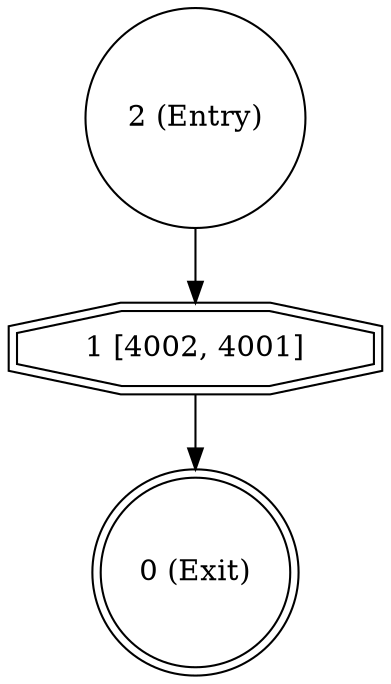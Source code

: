 strict digraph  {
0 [callees="[]", markers="[]", orderedSuccessors="[]", markType=0, label="0 (Exit)", shape=doublecircle];
1 [callees="['MARK']", markers="[4002, 4001]", orderedSuccessors="['0']", markType=3, label="1 [4002, 4001]", shape=doubleoctagon];
2 [callees="[]", markers="[]", orderedSuccessors="['1']", markType=0, label="2 (Entry)", shape=circle];
1 -> 0  [id=0, backedge=False];
2 -> 1  [id=1, backedge=False];
}

